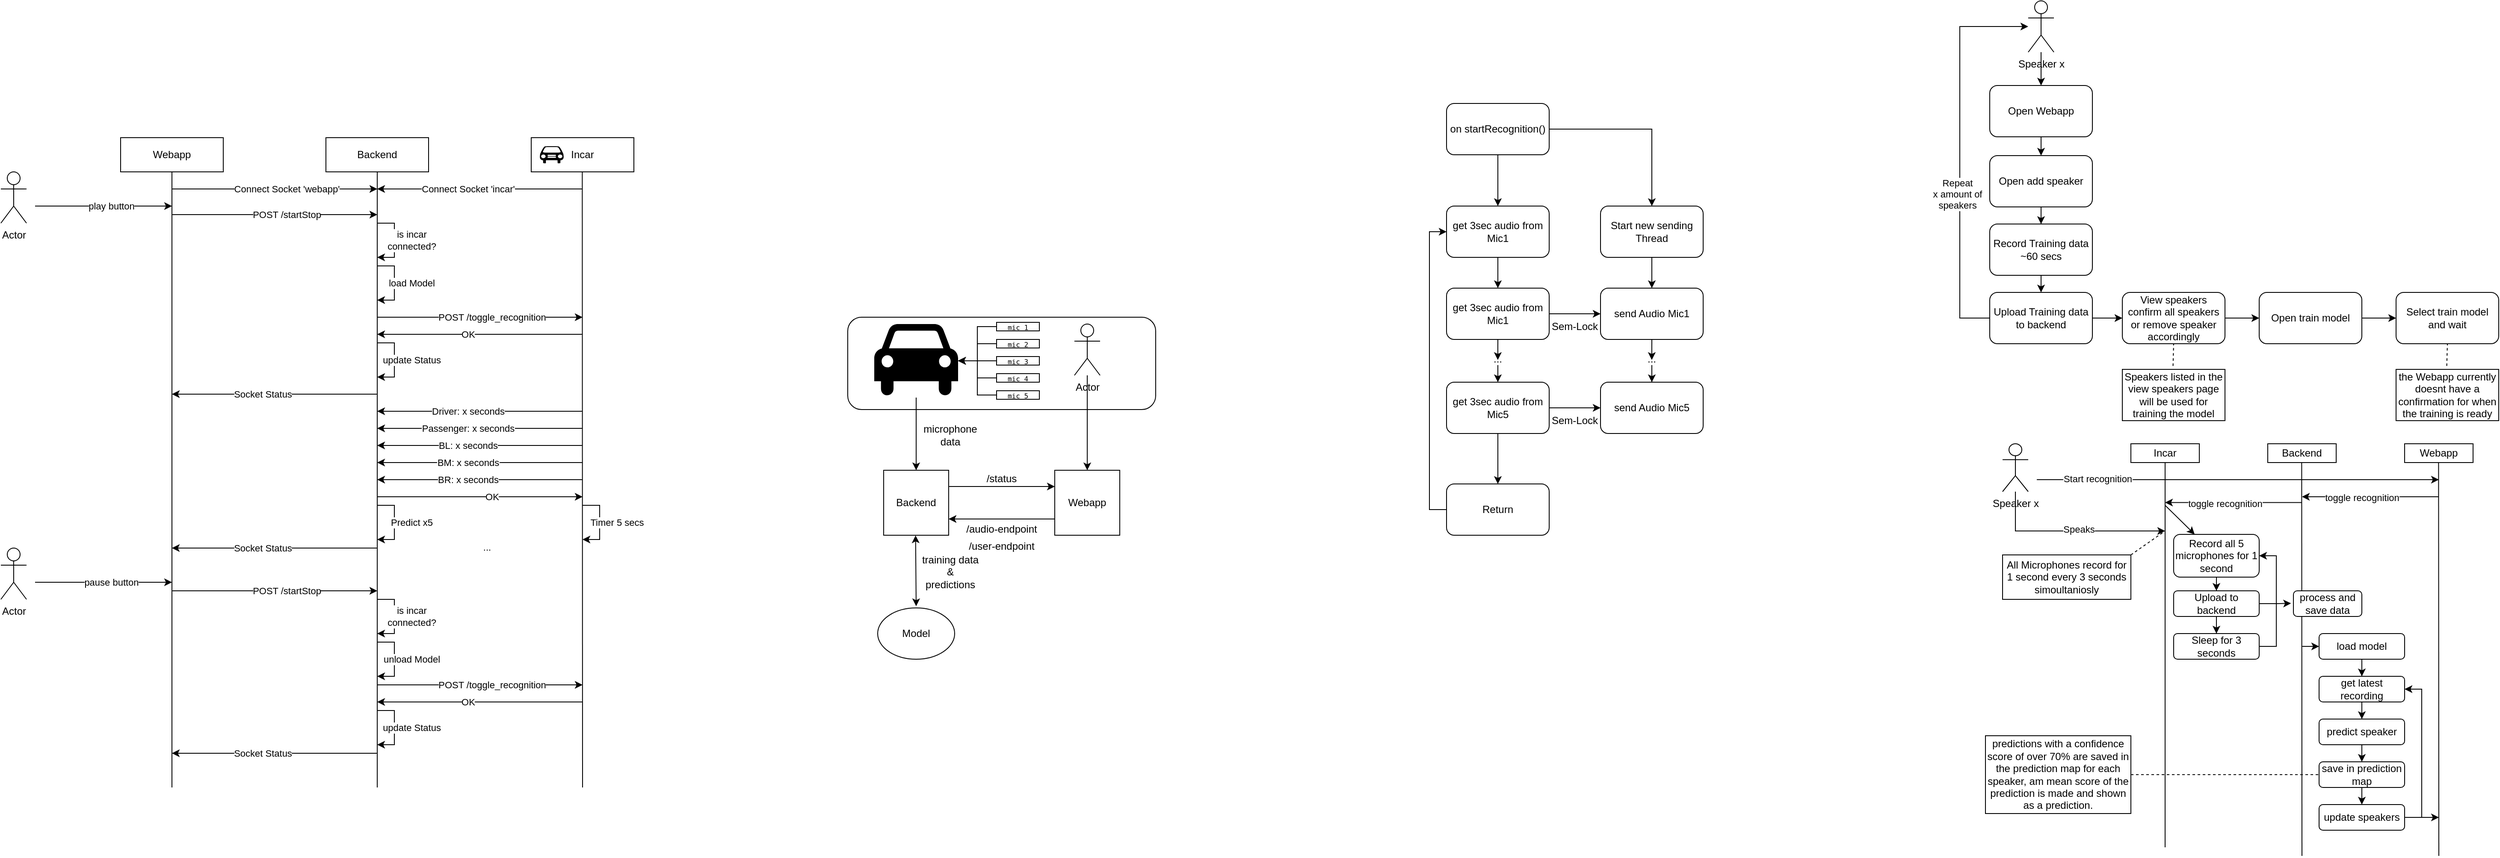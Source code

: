 <mxfile version="23.1.1" type="device">
  <diagram name="Page-1" id="4ehl3RwM-Cb_93ut5MVt">
    <mxGraphModel dx="1193" dy="694" grid="1" gridSize="10" guides="1" tooltips="1" connect="1" arrows="1" fold="1" page="1" pageScale="1" pageWidth="827" pageHeight="1169" math="0" shadow="0">
      <root>
        <mxCell id="0" />
        <mxCell id="1" parent="0" />
        <mxCell id="sPqve7oTPeTiFIVgTHSM-1" value="Webapp" style="rounded=0;whiteSpace=wrap;html=1;" parent="1" vertex="1">
          <mxGeometry x="370" y="200" width="120" height="40" as="geometry" />
        </mxCell>
        <mxCell id="sPqve7oTPeTiFIVgTHSM-2" value="Backend" style="rounded=0;whiteSpace=wrap;html=1;" parent="1" vertex="1">
          <mxGeometry x="610" y="200" width="120" height="40" as="geometry" />
        </mxCell>
        <mxCell id="sPqve7oTPeTiFIVgTHSM-3" value="Incar" style="rounded=0;whiteSpace=wrap;html=1;" parent="1" vertex="1">
          <mxGeometry x="850" y="200" width="120" height="40" as="geometry" />
        </mxCell>
        <mxCell id="sPqve7oTPeTiFIVgTHSM-4" value="" style="shape=mxgraph.signs.transportation.car_1;html=1;pointerEvents=1;fillColor=#000000;strokeColor=none;verticalLabelPosition=bottom;verticalAlign=top;align=center;" parent="1" vertex="1">
          <mxGeometry x="860" y="210" width="28" height="20" as="geometry" />
        </mxCell>
        <mxCell id="sPqve7oTPeTiFIVgTHSM-5" value="" style="endArrow=none;html=1;rounded=0;entryX=0.5;entryY=1;entryDx=0;entryDy=0;" parent="1" target="sPqve7oTPeTiFIVgTHSM-1" edge="1">
          <mxGeometry width="50" height="50" relative="1" as="geometry">
            <mxPoint x="430" y="960" as="sourcePoint" />
            <mxPoint x="430" y="390" as="targetPoint" />
          </mxGeometry>
        </mxCell>
        <mxCell id="sPqve7oTPeTiFIVgTHSM-6" value="" style="endArrow=none;html=1;rounded=0;entryX=0.5;entryY=1;entryDx=0;entryDy=0;" parent="1" target="sPqve7oTPeTiFIVgTHSM-2" edge="1">
          <mxGeometry width="50" height="50" relative="1" as="geometry">
            <mxPoint x="670" y="960" as="sourcePoint" />
            <mxPoint x="669.68" y="250" as="targetPoint" />
          </mxGeometry>
        </mxCell>
        <mxCell id="sPqve7oTPeTiFIVgTHSM-7" value="" style="endArrow=none;html=1;rounded=0;entryX=0.5;entryY=1;entryDx=0;entryDy=0;" parent="1" edge="1">
          <mxGeometry width="50" height="50" relative="1" as="geometry">
            <mxPoint x="910" y="960" as="sourcePoint" />
            <mxPoint x="909.68" y="240" as="targetPoint" />
          </mxGeometry>
        </mxCell>
        <mxCell id="sPqve7oTPeTiFIVgTHSM-8" value="Actor" style="shape=umlActor;verticalLabelPosition=bottom;verticalAlign=top;html=1;outlineConnect=0;" parent="1" vertex="1">
          <mxGeometry x="230" y="240" width="30" height="60" as="geometry" />
        </mxCell>
        <mxCell id="sPqve7oTPeTiFIVgTHSM-9" value="" style="endArrow=classic;html=1;rounded=0;" parent="1" edge="1">
          <mxGeometry width="50" height="50" relative="1" as="geometry">
            <mxPoint x="270" y="280" as="sourcePoint" />
            <mxPoint x="430" y="280" as="targetPoint" />
          </mxGeometry>
        </mxCell>
        <mxCell id="sPqve7oTPeTiFIVgTHSM-10" value="play button" style="edgeLabel;html=1;align=center;verticalAlign=middle;resizable=0;points=[];" parent="sPqve7oTPeTiFIVgTHSM-9" vertex="1" connectable="0">
          <mxGeometry x="0.115" relative="1" as="geometry">
            <mxPoint as="offset" />
          </mxGeometry>
        </mxCell>
        <mxCell id="sPqve7oTPeTiFIVgTHSM-11" value="" style="endArrow=classic;html=1;rounded=0;" parent="1" edge="1">
          <mxGeometry width="50" height="50" relative="1" as="geometry">
            <mxPoint x="430" y="290" as="sourcePoint" />
            <mxPoint x="670" y="290" as="targetPoint" />
          </mxGeometry>
        </mxCell>
        <mxCell id="sPqve7oTPeTiFIVgTHSM-12" value="POST /startStop" style="edgeLabel;html=1;align=center;verticalAlign=middle;resizable=0;points=[];" parent="sPqve7oTPeTiFIVgTHSM-11" vertex="1" connectable="0">
          <mxGeometry x="0.115" relative="1" as="geometry">
            <mxPoint as="offset" />
          </mxGeometry>
        </mxCell>
        <mxCell id="sPqve7oTPeTiFIVgTHSM-13" value="" style="endArrow=classic;html=1;rounded=0;" parent="1" edge="1">
          <mxGeometry width="50" height="50" relative="1" as="geometry">
            <mxPoint x="670" y="410" as="sourcePoint" />
            <mxPoint x="910" y="410" as="targetPoint" />
          </mxGeometry>
        </mxCell>
        <mxCell id="sPqve7oTPeTiFIVgTHSM-14" value="POST /toggle_recognition" style="edgeLabel;html=1;align=center;verticalAlign=middle;resizable=0;points=[];" parent="sPqve7oTPeTiFIVgTHSM-13" vertex="1" connectable="0">
          <mxGeometry x="0.115" relative="1" as="geometry">
            <mxPoint as="offset" />
          </mxGeometry>
        </mxCell>
        <mxCell id="sPqve7oTPeTiFIVgTHSM-15" value="" style="endArrow=classic;html=1;rounded=0;" parent="1" edge="1">
          <mxGeometry width="50" height="50" relative="1" as="geometry">
            <mxPoint x="910" y="260" as="sourcePoint" />
            <mxPoint x="670" y="260" as="targetPoint" />
          </mxGeometry>
        </mxCell>
        <mxCell id="sPqve7oTPeTiFIVgTHSM-16" value="Connect Socket &#39;incar&#39;" style="edgeLabel;html=1;align=center;verticalAlign=middle;resizable=0;points=[];" parent="sPqve7oTPeTiFIVgTHSM-15" vertex="1" connectable="0">
          <mxGeometry x="0.115" relative="1" as="geometry">
            <mxPoint as="offset" />
          </mxGeometry>
        </mxCell>
        <mxCell id="sPqve7oTPeTiFIVgTHSM-17" value="" style="endArrow=classic;html=1;rounded=0;" parent="1" edge="1">
          <mxGeometry width="50" height="50" relative="1" as="geometry">
            <mxPoint x="670" y="300" as="sourcePoint" />
            <mxPoint x="670" y="340" as="targetPoint" />
            <Array as="points">
              <mxPoint x="690" y="300" />
              <mxPoint x="690" y="340" />
            </Array>
          </mxGeometry>
        </mxCell>
        <mxCell id="sPqve7oTPeTiFIVgTHSM-18" value="is incar &lt;br&gt;connected?" style="edgeLabel;html=1;align=center;verticalAlign=middle;resizable=0;points=[];" parent="sPqve7oTPeTiFIVgTHSM-17" vertex="1" connectable="0">
          <mxGeometry x="0.0" y="-1" relative="1" as="geometry">
            <mxPoint x="21" as="offset" />
          </mxGeometry>
        </mxCell>
        <mxCell id="sPqve7oTPeTiFIVgTHSM-19" value="" style="endArrow=classic;html=1;rounded=0;" parent="1" edge="1">
          <mxGeometry width="50" height="50" relative="1" as="geometry">
            <mxPoint x="670" y="350" as="sourcePoint" />
            <mxPoint x="670" y="390" as="targetPoint" />
            <Array as="points">
              <mxPoint x="690" y="350" />
              <mxPoint x="690" y="390" />
            </Array>
          </mxGeometry>
        </mxCell>
        <mxCell id="sPqve7oTPeTiFIVgTHSM-20" value="load Model" style="edgeLabel;html=1;align=center;verticalAlign=middle;resizable=0;points=[];" parent="sPqve7oTPeTiFIVgTHSM-19" vertex="1" connectable="0">
          <mxGeometry x="0.0" y="-1" relative="1" as="geometry">
            <mxPoint x="21" as="offset" />
          </mxGeometry>
        </mxCell>
        <mxCell id="sPqve7oTPeTiFIVgTHSM-21" value="" style="endArrow=classic;html=1;rounded=0;" parent="1" edge="1">
          <mxGeometry width="50" height="50" relative="1" as="geometry">
            <mxPoint x="910" y="430" as="sourcePoint" />
            <mxPoint x="670" y="430" as="targetPoint" />
          </mxGeometry>
        </mxCell>
        <mxCell id="sPqve7oTPeTiFIVgTHSM-22" value="OK" style="edgeLabel;html=1;align=center;verticalAlign=middle;resizable=0;points=[];" parent="sPqve7oTPeTiFIVgTHSM-21" vertex="1" connectable="0">
          <mxGeometry x="0.115" relative="1" as="geometry">
            <mxPoint as="offset" />
          </mxGeometry>
        </mxCell>
        <mxCell id="sPqve7oTPeTiFIVgTHSM-23" value="" style="endArrow=classic;html=1;rounded=0;" parent="1" edge="1">
          <mxGeometry width="50" height="50" relative="1" as="geometry">
            <mxPoint x="670" y="440" as="sourcePoint" />
            <mxPoint x="670" y="480" as="targetPoint" />
            <Array as="points">
              <mxPoint x="690" y="440" />
              <mxPoint x="690" y="480" />
            </Array>
          </mxGeometry>
        </mxCell>
        <mxCell id="sPqve7oTPeTiFIVgTHSM-24" value="update Status" style="edgeLabel;html=1;align=center;verticalAlign=middle;resizable=0;points=[];" parent="sPqve7oTPeTiFIVgTHSM-23" vertex="1" connectable="0">
          <mxGeometry x="0.0" y="-1" relative="1" as="geometry">
            <mxPoint x="21" as="offset" />
          </mxGeometry>
        </mxCell>
        <mxCell id="sPqve7oTPeTiFIVgTHSM-25" value="" style="endArrow=classic;html=1;rounded=0;" parent="1" edge="1">
          <mxGeometry width="50" height="50" relative="1" as="geometry">
            <mxPoint x="670" y="500" as="sourcePoint" />
            <mxPoint x="430" y="500" as="targetPoint" />
          </mxGeometry>
        </mxCell>
        <mxCell id="sPqve7oTPeTiFIVgTHSM-26" value="Socket Status" style="edgeLabel;html=1;align=center;verticalAlign=middle;resizable=0;points=[];" parent="sPqve7oTPeTiFIVgTHSM-25" vertex="1" connectable="0">
          <mxGeometry x="0.115" relative="1" as="geometry">
            <mxPoint as="offset" />
          </mxGeometry>
        </mxCell>
        <mxCell id="sPqve7oTPeTiFIVgTHSM-27" value="" style="endArrow=classic;html=1;rounded=0;" parent="1" edge="1">
          <mxGeometry width="50" height="50" relative="1" as="geometry">
            <mxPoint x="910" y="520" as="sourcePoint" />
            <mxPoint x="670" y="520" as="targetPoint" />
          </mxGeometry>
        </mxCell>
        <mxCell id="sPqve7oTPeTiFIVgTHSM-28" value="Driver: x seconds" style="edgeLabel;html=1;align=center;verticalAlign=middle;resizable=0;points=[];" parent="sPqve7oTPeTiFIVgTHSM-27" vertex="1" connectable="0">
          <mxGeometry x="0.115" relative="1" as="geometry">
            <mxPoint as="offset" />
          </mxGeometry>
        </mxCell>
        <mxCell id="sPqve7oTPeTiFIVgTHSM-30" value="" style="endArrow=classic;html=1;rounded=0;" parent="1" edge="1">
          <mxGeometry width="50" height="50" relative="1" as="geometry">
            <mxPoint x="910" y="540" as="sourcePoint" />
            <mxPoint x="670" y="540" as="targetPoint" />
          </mxGeometry>
        </mxCell>
        <mxCell id="sPqve7oTPeTiFIVgTHSM-31" value="Passenger: x seconds" style="edgeLabel;html=1;align=center;verticalAlign=middle;resizable=0;points=[];" parent="sPqve7oTPeTiFIVgTHSM-30" vertex="1" connectable="0">
          <mxGeometry x="0.115" relative="1" as="geometry">
            <mxPoint as="offset" />
          </mxGeometry>
        </mxCell>
        <mxCell id="sPqve7oTPeTiFIVgTHSM-32" value="" style="endArrow=classic;html=1;rounded=0;" parent="1" edge="1">
          <mxGeometry width="50" height="50" relative="1" as="geometry">
            <mxPoint x="910" y="560" as="sourcePoint" />
            <mxPoint x="670" y="560" as="targetPoint" />
          </mxGeometry>
        </mxCell>
        <mxCell id="sPqve7oTPeTiFIVgTHSM-33" value="BL: x seconds" style="edgeLabel;html=1;align=center;verticalAlign=middle;resizable=0;points=[];" parent="sPqve7oTPeTiFIVgTHSM-32" vertex="1" connectable="0">
          <mxGeometry x="0.115" relative="1" as="geometry">
            <mxPoint as="offset" />
          </mxGeometry>
        </mxCell>
        <mxCell id="sPqve7oTPeTiFIVgTHSM-34" value="" style="endArrow=classic;html=1;rounded=0;" parent="1" edge="1">
          <mxGeometry width="50" height="50" relative="1" as="geometry">
            <mxPoint x="910" y="580" as="sourcePoint" />
            <mxPoint x="670" y="580" as="targetPoint" />
          </mxGeometry>
        </mxCell>
        <mxCell id="sPqve7oTPeTiFIVgTHSM-35" value="BM: x seconds" style="edgeLabel;html=1;align=center;verticalAlign=middle;resizable=0;points=[];" parent="sPqve7oTPeTiFIVgTHSM-34" vertex="1" connectable="0">
          <mxGeometry x="0.115" relative="1" as="geometry">
            <mxPoint as="offset" />
          </mxGeometry>
        </mxCell>
        <mxCell id="sPqve7oTPeTiFIVgTHSM-36" value="" style="endArrow=classic;html=1;rounded=0;" parent="1" edge="1">
          <mxGeometry width="50" height="50" relative="1" as="geometry">
            <mxPoint x="910" y="600" as="sourcePoint" />
            <mxPoint x="670" y="600" as="targetPoint" />
          </mxGeometry>
        </mxCell>
        <mxCell id="sPqve7oTPeTiFIVgTHSM-37" value="BR: x seconds" style="edgeLabel;html=1;align=center;verticalAlign=middle;resizable=0;points=[];" parent="sPqve7oTPeTiFIVgTHSM-36" vertex="1" connectable="0">
          <mxGeometry x="0.115" relative="1" as="geometry">
            <mxPoint as="offset" />
          </mxGeometry>
        </mxCell>
        <mxCell id="sPqve7oTPeTiFIVgTHSM-38" value="" style="endArrow=classic;html=1;rounded=0;" parent="1" edge="1">
          <mxGeometry width="50" height="50" relative="1" as="geometry">
            <mxPoint x="670" y="620" as="sourcePoint" />
            <mxPoint x="910" y="620" as="targetPoint" />
          </mxGeometry>
        </mxCell>
        <mxCell id="sPqve7oTPeTiFIVgTHSM-39" value="OK" style="edgeLabel;html=1;align=center;verticalAlign=middle;resizable=0;points=[];" parent="sPqve7oTPeTiFIVgTHSM-38" vertex="1" connectable="0">
          <mxGeometry x="0.115" relative="1" as="geometry">
            <mxPoint as="offset" />
          </mxGeometry>
        </mxCell>
        <mxCell id="sPqve7oTPeTiFIVgTHSM-40" value="" style="endArrow=classic;html=1;rounded=0;" parent="1" edge="1">
          <mxGeometry width="50" height="50" relative="1" as="geometry">
            <mxPoint x="670" y="630" as="sourcePoint" />
            <mxPoint x="670" y="670" as="targetPoint" />
            <Array as="points">
              <mxPoint x="690" y="630" />
              <mxPoint x="690" y="670" />
            </Array>
          </mxGeometry>
        </mxCell>
        <mxCell id="sPqve7oTPeTiFIVgTHSM-41" value="Predict x5" style="edgeLabel;html=1;align=center;verticalAlign=middle;resizable=0;points=[];" parent="sPqve7oTPeTiFIVgTHSM-40" vertex="1" connectable="0">
          <mxGeometry x="0.0" y="-1" relative="1" as="geometry">
            <mxPoint x="21" as="offset" />
          </mxGeometry>
        </mxCell>
        <mxCell id="sPqve7oTPeTiFIVgTHSM-42" value="" style="endArrow=classic;html=1;rounded=0;" parent="1" edge="1">
          <mxGeometry width="50" height="50" relative="1" as="geometry">
            <mxPoint x="670" y="680" as="sourcePoint" />
            <mxPoint x="430" y="680" as="targetPoint" />
          </mxGeometry>
        </mxCell>
        <mxCell id="sPqve7oTPeTiFIVgTHSM-43" value="Socket Status" style="edgeLabel;html=1;align=center;verticalAlign=middle;resizable=0;points=[];" parent="sPqve7oTPeTiFIVgTHSM-42" vertex="1" connectable="0">
          <mxGeometry x="0.115" relative="1" as="geometry">
            <mxPoint as="offset" />
          </mxGeometry>
        </mxCell>
        <mxCell id="sPqve7oTPeTiFIVgTHSM-44" value="" style="endArrow=classic;html=1;rounded=0;" parent="1" edge="1">
          <mxGeometry width="50" height="50" relative="1" as="geometry">
            <mxPoint x="910" y="630" as="sourcePoint" />
            <mxPoint x="910" y="670" as="targetPoint" />
            <Array as="points">
              <mxPoint x="930" y="630" />
              <mxPoint x="930" y="670" />
            </Array>
          </mxGeometry>
        </mxCell>
        <mxCell id="sPqve7oTPeTiFIVgTHSM-45" value="Timer 5 secs" style="edgeLabel;html=1;align=center;verticalAlign=middle;resizable=0;points=[];" parent="sPqve7oTPeTiFIVgTHSM-44" vertex="1" connectable="0">
          <mxGeometry x="0.0" y="-1" relative="1" as="geometry">
            <mxPoint x="21" as="offset" />
          </mxGeometry>
        </mxCell>
        <mxCell id="sPqve7oTPeTiFIVgTHSM-46" value="Actor" style="shape=umlActor;verticalLabelPosition=bottom;verticalAlign=top;html=1;outlineConnect=0;" parent="1" vertex="1">
          <mxGeometry x="230" y="680" width="30" height="60" as="geometry" />
        </mxCell>
        <mxCell id="sPqve7oTPeTiFIVgTHSM-47" value="" style="endArrow=classic;html=1;rounded=0;" parent="1" edge="1">
          <mxGeometry width="50" height="50" relative="1" as="geometry">
            <mxPoint x="270" y="720" as="sourcePoint" />
            <mxPoint x="430" y="720" as="targetPoint" />
          </mxGeometry>
        </mxCell>
        <mxCell id="sPqve7oTPeTiFIVgTHSM-48" value="pause button" style="edgeLabel;html=1;align=center;verticalAlign=middle;resizable=0;points=[];" parent="sPqve7oTPeTiFIVgTHSM-47" vertex="1" connectable="0">
          <mxGeometry x="0.115" relative="1" as="geometry">
            <mxPoint as="offset" />
          </mxGeometry>
        </mxCell>
        <mxCell id="sPqve7oTPeTiFIVgTHSM-49" value="..." style="edgeLabel;html=1;align=center;verticalAlign=middle;resizable=0;points=[];" parent="1" vertex="1" connectable="0">
          <mxGeometry x="799.997" y="680" as="geometry">
            <mxPoint x="-2" y="-1" as="offset" />
          </mxGeometry>
        </mxCell>
        <mxCell id="sPqve7oTPeTiFIVgTHSM-50" value="" style="endArrow=classic;html=1;rounded=0;" parent="1" edge="1">
          <mxGeometry width="50" height="50" relative="1" as="geometry">
            <mxPoint x="430" y="730" as="sourcePoint" />
            <mxPoint x="670" y="730" as="targetPoint" />
          </mxGeometry>
        </mxCell>
        <mxCell id="sPqve7oTPeTiFIVgTHSM-51" value="POST /startStop" style="edgeLabel;html=1;align=center;verticalAlign=middle;resizable=0;points=[];" parent="sPqve7oTPeTiFIVgTHSM-50" vertex="1" connectable="0">
          <mxGeometry x="0.115" relative="1" as="geometry">
            <mxPoint as="offset" />
          </mxGeometry>
        </mxCell>
        <mxCell id="sPqve7oTPeTiFIVgTHSM-52" value="" style="endArrow=classic;html=1;rounded=0;" parent="1" edge="1">
          <mxGeometry width="50" height="50" relative="1" as="geometry">
            <mxPoint x="670" y="740" as="sourcePoint" />
            <mxPoint x="670" y="780" as="targetPoint" />
            <Array as="points">
              <mxPoint x="690" y="740" />
              <mxPoint x="690" y="780" />
            </Array>
          </mxGeometry>
        </mxCell>
        <mxCell id="sPqve7oTPeTiFIVgTHSM-53" value="is incar &lt;br&gt;connected?" style="edgeLabel;html=1;align=center;verticalAlign=middle;resizable=0;points=[];" parent="sPqve7oTPeTiFIVgTHSM-52" vertex="1" connectable="0">
          <mxGeometry x="0.0" y="-1" relative="1" as="geometry">
            <mxPoint x="21" as="offset" />
          </mxGeometry>
        </mxCell>
        <mxCell id="sPqve7oTPeTiFIVgTHSM-54" value="" style="endArrow=classic;html=1;rounded=0;" parent="1" edge="1">
          <mxGeometry width="50" height="50" relative="1" as="geometry">
            <mxPoint x="670" y="790" as="sourcePoint" />
            <mxPoint x="670" y="830" as="targetPoint" />
            <Array as="points">
              <mxPoint x="690" y="790" />
              <mxPoint x="690" y="830" />
            </Array>
          </mxGeometry>
        </mxCell>
        <mxCell id="sPqve7oTPeTiFIVgTHSM-55" value="unload Model" style="edgeLabel;html=1;align=center;verticalAlign=middle;resizable=0;points=[];" parent="sPqve7oTPeTiFIVgTHSM-54" vertex="1" connectable="0">
          <mxGeometry x="0.0" y="-1" relative="1" as="geometry">
            <mxPoint x="21" as="offset" />
          </mxGeometry>
        </mxCell>
        <mxCell id="sPqve7oTPeTiFIVgTHSM-56" value="" style="endArrow=classic;html=1;rounded=0;" parent="1" edge="1">
          <mxGeometry width="50" height="50" relative="1" as="geometry">
            <mxPoint x="670" y="840" as="sourcePoint" />
            <mxPoint x="910" y="840" as="targetPoint" />
          </mxGeometry>
        </mxCell>
        <mxCell id="sPqve7oTPeTiFIVgTHSM-57" value="POST /toggle_recognition" style="edgeLabel;html=1;align=center;verticalAlign=middle;resizable=0;points=[];" parent="sPqve7oTPeTiFIVgTHSM-56" vertex="1" connectable="0">
          <mxGeometry x="0.115" relative="1" as="geometry">
            <mxPoint as="offset" />
          </mxGeometry>
        </mxCell>
        <mxCell id="sPqve7oTPeTiFIVgTHSM-58" value="" style="endArrow=classic;html=1;rounded=0;" parent="1" edge="1">
          <mxGeometry width="50" height="50" relative="1" as="geometry">
            <mxPoint x="910" y="860" as="sourcePoint" />
            <mxPoint x="670" y="860" as="targetPoint" />
          </mxGeometry>
        </mxCell>
        <mxCell id="sPqve7oTPeTiFIVgTHSM-59" value="OK" style="edgeLabel;html=1;align=center;verticalAlign=middle;resizable=0;points=[];" parent="sPqve7oTPeTiFIVgTHSM-58" vertex="1" connectable="0">
          <mxGeometry x="0.115" relative="1" as="geometry">
            <mxPoint as="offset" />
          </mxGeometry>
        </mxCell>
        <mxCell id="sPqve7oTPeTiFIVgTHSM-60" value="" style="endArrow=classic;html=1;rounded=0;" parent="1" edge="1">
          <mxGeometry width="50" height="50" relative="1" as="geometry">
            <mxPoint x="670" y="870" as="sourcePoint" />
            <mxPoint x="670" y="910" as="targetPoint" />
            <Array as="points">
              <mxPoint x="690" y="870" />
              <mxPoint x="690" y="910" />
            </Array>
          </mxGeometry>
        </mxCell>
        <mxCell id="sPqve7oTPeTiFIVgTHSM-61" value="update Status" style="edgeLabel;html=1;align=center;verticalAlign=middle;resizable=0;points=[];" parent="sPqve7oTPeTiFIVgTHSM-60" vertex="1" connectable="0">
          <mxGeometry x="0.0" y="-1" relative="1" as="geometry">
            <mxPoint x="21" as="offset" />
          </mxGeometry>
        </mxCell>
        <mxCell id="sPqve7oTPeTiFIVgTHSM-62" value="" style="endArrow=classic;html=1;rounded=0;" parent="1" edge="1">
          <mxGeometry width="50" height="50" relative="1" as="geometry">
            <mxPoint x="670" y="920" as="sourcePoint" />
            <mxPoint x="430" y="920" as="targetPoint" />
          </mxGeometry>
        </mxCell>
        <mxCell id="sPqve7oTPeTiFIVgTHSM-63" value="Socket Status" style="edgeLabel;html=1;align=center;verticalAlign=middle;resizable=0;points=[];" parent="sPqve7oTPeTiFIVgTHSM-62" vertex="1" connectable="0">
          <mxGeometry x="0.115" relative="1" as="geometry">
            <mxPoint as="offset" />
          </mxGeometry>
        </mxCell>
        <mxCell id="sPqve7oTPeTiFIVgTHSM-64" value="" style="rounded=1;whiteSpace=wrap;html=1;" parent="1" vertex="1">
          <mxGeometry x="1220" y="410" width="360" height="108" as="geometry" />
        </mxCell>
        <mxCell id="sPqve7oTPeTiFIVgTHSM-65" style="edgeStyle=orthogonalEdgeStyle;rounded=0;orthogonalLoop=1;jettySize=auto;html=1;entryX=0.5;entryY=0;entryDx=0;entryDy=0;" parent="1" source="sPqve7oTPeTiFIVgTHSM-66" target="sPqve7oTPeTiFIVgTHSM-70" edge="1">
          <mxGeometry relative="1" as="geometry" />
        </mxCell>
        <mxCell id="sPqve7oTPeTiFIVgTHSM-66" value="" style="shape=mxgraph.signs.transportation.car_4;html=1;pointerEvents=1;fillColor=#000000;strokeColor=none;verticalLabelPosition=bottom;verticalAlign=top;align=center;" parent="1" vertex="1">
          <mxGeometry x="1251" y="418" width="98" height="86" as="geometry" />
        </mxCell>
        <mxCell id="sPqve7oTPeTiFIVgTHSM-67" value="Webapp" style="whiteSpace=wrap;html=1;aspect=fixed;" parent="1" vertex="1">
          <mxGeometry x="1462" y="589" width="76" height="76" as="geometry" />
        </mxCell>
        <mxCell id="sPqve7oTPeTiFIVgTHSM-68" style="edgeStyle=orthogonalEdgeStyle;rounded=0;orthogonalLoop=1;jettySize=auto;html=1;" parent="1" source="sPqve7oTPeTiFIVgTHSM-69" target="sPqve7oTPeTiFIVgTHSM-67" edge="1">
          <mxGeometry relative="1" as="geometry" />
        </mxCell>
        <mxCell id="sPqve7oTPeTiFIVgTHSM-69" value="Actor" style="shape=umlActor;verticalLabelPosition=bottom;verticalAlign=top;html=1;outlineConnect=0;" parent="1" vertex="1">
          <mxGeometry x="1485" y="418" width="30" height="60" as="geometry" />
        </mxCell>
        <mxCell id="sPqve7oTPeTiFIVgTHSM-70" value="Backend" style="whiteSpace=wrap;html=1;aspect=fixed;" parent="1" vertex="1">
          <mxGeometry x="1262" y="589" width="76" height="76" as="geometry" />
        </mxCell>
        <mxCell id="sPqve7oTPeTiFIVgTHSM-71" value="" style="endArrow=classic;html=1;rounded=0;entryX=0;entryY=0.25;entryDx=0;entryDy=0;exitX=1;exitY=0.25;exitDx=0;exitDy=0;" parent="1" source="sPqve7oTPeTiFIVgTHSM-70" target="sPqve7oTPeTiFIVgTHSM-67" edge="1">
          <mxGeometry width="50" height="50" relative="1" as="geometry">
            <mxPoint x="1340" y="598" as="sourcePoint" />
            <mxPoint x="1470" y="578" as="targetPoint" />
          </mxGeometry>
        </mxCell>
        <mxCell id="sPqve7oTPeTiFIVgTHSM-72" value="" style="endArrow=classic;html=1;rounded=0;entryX=1;entryY=0.75;entryDx=0;entryDy=0;exitX=0;exitY=0.75;exitDx=0;exitDy=0;" parent="1" source="sPqve7oTPeTiFIVgTHSM-67" target="sPqve7oTPeTiFIVgTHSM-70" edge="1">
          <mxGeometry width="50" height="50" relative="1" as="geometry">
            <mxPoint x="1348" y="618" as="sourcePoint" />
            <mxPoint x="1472" y="618" as="targetPoint" />
          </mxGeometry>
        </mxCell>
        <mxCell id="sPqve7oTPeTiFIVgTHSM-73" value="" style="endArrow=classic;startArrow=classic;html=1;rounded=0;exitX=0.5;exitY=0;exitDx=0;exitDy=0;entryX=0.491;entryY=1.003;entryDx=0;entryDy=0;entryPerimeter=0;" parent="1" target="sPqve7oTPeTiFIVgTHSM-70" edge="1">
          <mxGeometry width="50" height="50" relative="1" as="geometry">
            <mxPoint x="1300" y="748" as="sourcePoint" />
            <mxPoint x="1300" y="688" as="targetPoint" />
          </mxGeometry>
        </mxCell>
        <mxCell id="sPqve7oTPeTiFIVgTHSM-74" value="/audio-endpoint" style="text;html=1;strokeColor=none;fillColor=none;align=center;verticalAlign=middle;whiteSpace=wrap;rounded=0;" parent="1" vertex="1">
          <mxGeometry x="1349" y="648" width="102" height="20" as="geometry" />
        </mxCell>
        <mxCell id="sPqve7oTPeTiFIVgTHSM-75" value="/user-endpoint" style="text;html=1;strokeColor=none;fillColor=none;align=center;verticalAlign=middle;whiteSpace=wrap;rounded=0;" parent="1" vertex="1">
          <mxGeometry x="1349" y="668" width="102" height="20" as="geometry" />
        </mxCell>
        <mxCell id="sPqve7oTPeTiFIVgTHSM-76" value="/status" style="text;html=1;strokeColor=none;fillColor=none;align=center;verticalAlign=middle;whiteSpace=wrap;rounded=0;" parent="1" vertex="1">
          <mxGeometry x="1349" y="589" width="102" height="20" as="geometry" />
        </mxCell>
        <mxCell id="sPqve7oTPeTiFIVgTHSM-77" value="microphone data" style="text;html=1;strokeColor=none;fillColor=none;align=center;verticalAlign=middle;whiteSpace=wrap;rounded=0;" parent="1" vertex="1">
          <mxGeometry x="1320" y="538" width="40" height="20" as="geometry" />
        </mxCell>
        <mxCell id="sPqve7oTPeTiFIVgTHSM-78" value="training data &lt;br&gt;&amp;amp; &lt;br&gt;predictions" style="text;html=1;strokeColor=none;fillColor=none;align=center;verticalAlign=middle;whiteSpace=wrap;rounded=0;" parent="1" vertex="1">
          <mxGeometry x="1295" y="698" width="90" height="20" as="geometry" />
        </mxCell>
        <mxCell id="sPqve7oTPeTiFIVgTHSM-79" style="edgeStyle=orthogonalEdgeStyle;rounded=0;orthogonalLoop=1;jettySize=auto;html=1;" parent="1" source="sPqve7oTPeTiFIVgTHSM-80" target="sPqve7oTPeTiFIVgTHSM-66" edge="1">
          <mxGeometry relative="1" as="geometry" />
        </mxCell>
        <mxCell id="sPqve7oTPeTiFIVgTHSM-80" value="&lt;pre&gt;&lt;font style=&quot;font-size: 8px;&quot;&gt;mic 1&lt;/font&gt;&lt;/pre&gt;" style="rounded=0;whiteSpace=wrap;html=1;" parent="1" vertex="1">
          <mxGeometry x="1394" y="416" width="50" height="10" as="geometry" />
        </mxCell>
        <mxCell id="sPqve7oTPeTiFIVgTHSM-81" value="&lt;pre&gt;&lt;font style=&quot;font-size: 8px;&quot;&gt;mic 2&lt;/font&gt;&lt;/pre&gt;" style="rounded=0;whiteSpace=wrap;html=1;" parent="1" vertex="1">
          <mxGeometry x="1394" y="436" width="50" height="10" as="geometry" />
        </mxCell>
        <mxCell id="sPqve7oTPeTiFIVgTHSM-82" value="&lt;pre&gt;&lt;font style=&quot;font-size: 8px;&quot;&gt;mic 3&lt;/font&gt;&lt;/pre&gt;" style="rounded=0;whiteSpace=wrap;html=1;" parent="1" vertex="1">
          <mxGeometry x="1394" y="456" width="50" height="10" as="geometry" />
        </mxCell>
        <mxCell id="sPqve7oTPeTiFIVgTHSM-83" value="&lt;pre&gt;&lt;font style=&quot;font-size: 8px;&quot;&gt;mic 4&lt;/font&gt;&lt;/pre&gt;" style="rounded=0;whiteSpace=wrap;html=1;" parent="1" vertex="1">
          <mxGeometry x="1394" y="476" width="50" height="10" as="geometry" />
        </mxCell>
        <mxCell id="sPqve7oTPeTiFIVgTHSM-84" value="&lt;pre&gt;&lt;font style=&quot;font-size: 8px;&quot;&gt;mic 5&lt;/font&gt;&lt;/pre&gt;" style="rounded=0;whiteSpace=wrap;html=1;" parent="1" vertex="1">
          <mxGeometry x="1394" y="496" width="50" height="10" as="geometry" />
        </mxCell>
        <mxCell id="sPqve7oTPeTiFIVgTHSM-85" style="edgeStyle=orthogonalEdgeStyle;rounded=0;orthogonalLoop=1;jettySize=auto;html=1;entryX=1;entryY=0.5;entryDx=0;entryDy=0;entryPerimeter=0;" parent="1" source="sPqve7oTPeTiFIVgTHSM-81" target="sPqve7oTPeTiFIVgTHSM-66" edge="1">
          <mxGeometry relative="1" as="geometry" />
        </mxCell>
        <mxCell id="sPqve7oTPeTiFIVgTHSM-86" style="edgeStyle=orthogonalEdgeStyle;rounded=0;orthogonalLoop=1;jettySize=auto;html=1;entryX=1;entryY=0.5;entryDx=0;entryDy=0;entryPerimeter=0;" parent="1" source="sPqve7oTPeTiFIVgTHSM-82" target="sPqve7oTPeTiFIVgTHSM-66" edge="1">
          <mxGeometry relative="1" as="geometry" />
        </mxCell>
        <mxCell id="sPqve7oTPeTiFIVgTHSM-87" style="edgeStyle=orthogonalEdgeStyle;rounded=0;orthogonalLoop=1;jettySize=auto;html=1;entryX=1;entryY=0.5;entryDx=0;entryDy=0;entryPerimeter=0;" parent="1" source="sPqve7oTPeTiFIVgTHSM-83" target="sPqve7oTPeTiFIVgTHSM-66" edge="1">
          <mxGeometry relative="1" as="geometry">
            <mxPoint x="1350" y="461" as="targetPoint" />
          </mxGeometry>
        </mxCell>
        <mxCell id="sPqve7oTPeTiFIVgTHSM-88" style="edgeStyle=orthogonalEdgeStyle;rounded=0;orthogonalLoop=1;jettySize=auto;html=1;entryX=1;entryY=0.5;entryDx=0;entryDy=0;entryPerimeter=0;" parent="1" source="sPqve7oTPeTiFIVgTHSM-84" target="sPqve7oTPeTiFIVgTHSM-66" edge="1">
          <mxGeometry relative="1" as="geometry" />
        </mxCell>
        <mxCell id="sPqve7oTPeTiFIVgTHSM-89" value="Model" style="ellipse;whiteSpace=wrap;html=1;" parent="1" vertex="1">
          <mxGeometry x="1255" y="750" width="90" height="60" as="geometry" />
        </mxCell>
        <mxCell id="oy8jrDD4R1pAiJEq7rQz-1" value="" style="endArrow=classic;html=1;rounded=0;" parent="1" edge="1">
          <mxGeometry width="50" height="50" relative="1" as="geometry">
            <mxPoint x="430" y="260" as="sourcePoint" />
            <mxPoint x="670" y="260" as="targetPoint" />
          </mxGeometry>
        </mxCell>
        <mxCell id="oy8jrDD4R1pAiJEq7rQz-2" value="Connect Socket &#39;webapp&#39;" style="edgeLabel;html=1;align=center;verticalAlign=middle;resizable=0;points=[];" parent="oy8jrDD4R1pAiJEq7rQz-1" vertex="1" connectable="0">
          <mxGeometry x="0.115" relative="1" as="geometry">
            <mxPoint as="offset" />
          </mxGeometry>
        </mxCell>
        <mxCell id="dB4AbQCfHR3N2Tcg1yty-10" style="edgeStyle=orthogonalEdgeStyle;rounded=0;orthogonalLoop=1;jettySize=auto;html=1;entryX=0.5;entryY=0;entryDx=0;entryDy=0;" parent="1" source="dB4AbQCfHR3N2Tcg1yty-1" target="dB4AbQCfHR3N2Tcg1yty-2" edge="1">
          <mxGeometry relative="1" as="geometry" />
        </mxCell>
        <mxCell id="dB4AbQCfHR3N2Tcg1yty-12" style="edgeStyle=orthogonalEdgeStyle;rounded=0;orthogonalLoop=1;jettySize=auto;html=1;" parent="1" source="dB4AbQCfHR3N2Tcg1yty-1" target="dB4AbQCfHR3N2Tcg1yty-5" edge="1">
          <mxGeometry relative="1" as="geometry" />
        </mxCell>
        <mxCell id="dB4AbQCfHR3N2Tcg1yty-1" value="on startRecognition()" style="rounded=1;whiteSpace=wrap;html=1;" parent="1" vertex="1">
          <mxGeometry x="1920" y="160" width="120" height="60" as="geometry" />
        </mxCell>
        <mxCell id="dB4AbQCfHR3N2Tcg1yty-11" style="edgeStyle=orthogonalEdgeStyle;rounded=0;orthogonalLoop=1;jettySize=auto;html=1;entryX=0.5;entryY=0;entryDx=0;entryDy=0;" parent="1" source="dB4AbQCfHR3N2Tcg1yty-2" target="dB4AbQCfHR3N2Tcg1yty-3" edge="1">
          <mxGeometry relative="1" as="geometry" />
        </mxCell>
        <mxCell id="dB4AbQCfHR3N2Tcg1yty-2" value="get 3sec audio from&lt;br&gt;Mic1" style="rounded=1;whiteSpace=wrap;html=1;" parent="1" vertex="1">
          <mxGeometry x="1920" y="280" width="120" height="60" as="geometry" />
        </mxCell>
        <mxCell id="dB4AbQCfHR3N2Tcg1yty-14" style="edgeStyle=orthogonalEdgeStyle;rounded=0;orthogonalLoop=1;jettySize=auto;html=1;entryX=0;entryY=0.5;entryDx=0;entryDy=0;" parent="1" source="dB4AbQCfHR3N2Tcg1yty-3" target="dB4AbQCfHR3N2Tcg1yty-4" edge="1">
          <mxGeometry relative="1" as="geometry" />
        </mxCell>
        <mxCell id="dB4AbQCfHR3N2Tcg1yty-3" value="get 3sec audio from&lt;br&gt;Mic1" style="rounded=1;whiteSpace=wrap;html=1;" parent="1" vertex="1">
          <mxGeometry x="1920" y="376" width="120" height="60" as="geometry" />
        </mxCell>
        <mxCell id="dB4AbQCfHR3N2Tcg1yty-4" value="send Audio Mic1" style="rounded=1;whiteSpace=wrap;html=1;" parent="1" vertex="1">
          <mxGeometry x="2100" y="376" width="120" height="60" as="geometry" />
        </mxCell>
        <mxCell id="dB4AbQCfHR3N2Tcg1yty-13" style="edgeStyle=orthogonalEdgeStyle;rounded=0;orthogonalLoop=1;jettySize=auto;html=1;entryX=0.5;entryY=0;entryDx=0;entryDy=0;" parent="1" source="dB4AbQCfHR3N2Tcg1yty-5" target="dB4AbQCfHR3N2Tcg1yty-4" edge="1">
          <mxGeometry relative="1" as="geometry" />
        </mxCell>
        <mxCell id="dB4AbQCfHR3N2Tcg1yty-5" value="Start new sending Thread" style="rounded=1;whiteSpace=wrap;html=1;" parent="1" vertex="1">
          <mxGeometry x="2100" y="280" width="120" height="60" as="geometry" />
        </mxCell>
        <mxCell id="dB4AbQCfHR3N2Tcg1yty-6" value="send Audio Mic5" style="rounded=1;whiteSpace=wrap;html=1;" parent="1" vertex="1">
          <mxGeometry x="2100" y="486" width="120" height="60" as="geometry" />
        </mxCell>
        <mxCell id="dB4AbQCfHR3N2Tcg1yty-16" style="edgeStyle=orthogonalEdgeStyle;rounded=0;orthogonalLoop=1;jettySize=auto;html=1;" parent="1" source="dB4AbQCfHR3N2Tcg1yty-7" target="dB4AbQCfHR3N2Tcg1yty-6" edge="1">
          <mxGeometry relative="1" as="geometry" />
        </mxCell>
        <mxCell id="dB4AbQCfHR3N2Tcg1yty-30" style="edgeStyle=orthogonalEdgeStyle;rounded=0;orthogonalLoop=1;jettySize=auto;html=1;" parent="1" source="dB4AbQCfHR3N2Tcg1yty-7" target="dB4AbQCfHR3N2Tcg1yty-8" edge="1">
          <mxGeometry relative="1" as="geometry" />
        </mxCell>
        <mxCell id="dB4AbQCfHR3N2Tcg1yty-7" value="get 3sec audio from&lt;br style=&quot;border-color: var(--border-color);&quot;&gt;Mic5" style="rounded=1;whiteSpace=wrap;html=1;" parent="1" vertex="1">
          <mxGeometry x="1920" y="486" width="120" height="60" as="geometry" />
        </mxCell>
        <mxCell id="dB4AbQCfHR3N2Tcg1yty-32" style="edgeStyle=orthogonalEdgeStyle;rounded=0;orthogonalLoop=1;jettySize=auto;html=1;entryX=0;entryY=0.5;entryDx=0;entryDy=0;" parent="1" source="dB4AbQCfHR3N2Tcg1yty-8" target="dB4AbQCfHR3N2Tcg1yty-2" edge="1">
          <mxGeometry relative="1" as="geometry">
            <Array as="points">
              <mxPoint x="1900" y="635" />
              <mxPoint x="1900" y="310" />
            </Array>
          </mxGeometry>
        </mxCell>
        <mxCell id="dB4AbQCfHR3N2Tcg1yty-8" value="Return" style="rounded=1;whiteSpace=wrap;html=1;" parent="1" vertex="1">
          <mxGeometry x="1920" y="605" width="120" height="60" as="geometry" />
        </mxCell>
        <mxCell id="dB4AbQCfHR3N2Tcg1yty-15" value="Sem-Lock" style="text;html=1;strokeColor=none;fillColor=none;align=center;verticalAlign=middle;whiteSpace=wrap;rounded=0;" parent="1" vertex="1">
          <mxGeometry x="2040" y="406" width="60" height="30" as="geometry" />
        </mxCell>
        <mxCell id="dB4AbQCfHR3N2Tcg1yty-22" style="edgeStyle=orthogonalEdgeStyle;rounded=0;orthogonalLoop=1;jettySize=auto;html=1;entryX=0.5;entryY=0;entryDx=0;entryDy=0;" parent="1" source="dB4AbQCfHR3N2Tcg1yty-17" target="dB4AbQCfHR3N2Tcg1yty-6" edge="1">
          <mxGeometry relative="1" as="geometry" />
        </mxCell>
        <mxCell id="dB4AbQCfHR3N2Tcg1yty-17" value="&lt;p&gt;...&lt;/p&gt;" style="text;html=1;strokeColor=none;fillColor=none;align=center;verticalAlign=middle;whiteSpace=wrap;rounded=0;" parent="1" vertex="1">
          <mxGeometry x="2145" y="452" width="30" height="14" as="geometry" />
        </mxCell>
        <mxCell id="dB4AbQCfHR3N2Tcg1yty-24" style="edgeStyle=orthogonalEdgeStyle;rounded=0;orthogonalLoop=1;jettySize=auto;html=1;entryX=0.5;entryY=0;entryDx=0;entryDy=0;exitX=0.5;exitY=1;exitDx=0;exitDy=0;" parent="1" source="dB4AbQCfHR3N2Tcg1yty-4" edge="1">
          <mxGeometry relative="1" as="geometry">
            <mxPoint x="2159.94" y="440" as="sourcePoint" />
            <mxPoint x="2159.94" y="460" as="targetPoint" />
          </mxGeometry>
        </mxCell>
        <mxCell id="dB4AbQCfHR3N2Tcg1yty-26" style="edgeStyle=orthogonalEdgeStyle;rounded=0;orthogonalLoop=1;jettySize=auto;html=1;entryX=0.5;entryY=0;entryDx=0;entryDy=0;" parent="1" source="dB4AbQCfHR3N2Tcg1yty-27" edge="1">
          <mxGeometry relative="1" as="geometry">
            <mxPoint x="1980" y="486" as="targetPoint" />
          </mxGeometry>
        </mxCell>
        <mxCell id="dB4AbQCfHR3N2Tcg1yty-27" value="&lt;p&gt;...&lt;/p&gt;" style="text;html=1;strokeColor=none;fillColor=none;align=center;verticalAlign=middle;whiteSpace=wrap;rounded=0;" parent="1" vertex="1">
          <mxGeometry x="1965" y="452" width="30" height="14" as="geometry" />
        </mxCell>
        <mxCell id="dB4AbQCfHR3N2Tcg1yty-28" style="edgeStyle=orthogonalEdgeStyle;rounded=0;orthogonalLoop=1;jettySize=auto;html=1;entryX=0.5;entryY=0;entryDx=0;entryDy=0;exitX=0.5;exitY=1;exitDx=0;exitDy=0;" parent="1" edge="1">
          <mxGeometry relative="1" as="geometry">
            <mxPoint x="1980" y="436" as="sourcePoint" />
            <mxPoint x="1979.94" y="460" as="targetPoint" />
          </mxGeometry>
        </mxCell>
        <mxCell id="dB4AbQCfHR3N2Tcg1yty-29" value="Sem-Lock" style="text;html=1;strokeColor=none;fillColor=none;align=center;verticalAlign=middle;whiteSpace=wrap;rounded=0;" parent="1" vertex="1">
          <mxGeometry x="2040" y="516" width="60" height="30" as="geometry" />
        </mxCell>
        <mxCell id="9C5dYPGM1HYpefw-ZeyB-10" style="edgeStyle=orthogonalEdgeStyle;rounded=0;orthogonalLoop=1;jettySize=auto;html=1;" edge="1" parent="1" source="9C5dYPGM1HYpefw-ZeyB-1" target="9C5dYPGM1HYpefw-ZeyB-2">
          <mxGeometry relative="1" as="geometry" />
        </mxCell>
        <mxCell id="9C5dYPGM1HYpefw-ZeyB-1" value="Speaker x" style="shape=umlActor;verticalLabelPosition=bottom;verticalAlign=top;html=1;outlineConnect=0;" vertex="1" parent="1">
          <mxGeometry x="2600" y="40" width="30" height="60" as="geometry" />
        </mxCell>
        <mxCell id="9C5dYPGM1HYpefw-ZeyB-11" style="edgeStyle=orthogonalEdgeStyle;rounded=0;orthogonalLoop=1;jettySize=auto;html=1;" edge="1" parent="1" source="9C5dYPGM1HYpefw-ZeyB-2" target="9C5dYPGM1HYpefw-ZeyB-3">
          <mxGeometry relative="1" as="geometry" />
        </mxCell>
        <mxCell id="9C5dYPGM1HYpefw-ZeyB-2" value="Open Webapp" style="rounded=1;whiteSpace=wrap;html=1;" vertex="1" parent="1">
          <mxGeometry x="2555" y="139" width="120" height="60" as="geometry" />
        </mxCell>
        <mxCell id="9C5dYPGM1HYpefw-ZeyB-12" style="edgeStyle=orthogonalEdgeStyle;rounded=0;orthogonalLoop=1;jettySize=auto;html=1;entryX=0.5;entryY=0;entryDx=0;entryDy=0;" edge="1" parent="1" source="9C5dYPGM1HYpefw-ZeyB-3" target="9C5dYPGM1HYpefw-ZeyB-4">
          <mxGeometry relative="1" as="geometry" />
        </mxCell>
        <mxCell id="9C5dYPGM1HYpefw-ZeyB-3" value="Open add speaker" style="rounded=1;whiteSpace=wrap;html=1;" vertex="1" parent="1">
          <mxGeometry x="2555" y="221" width="120" height="60" as="geometry" />
        </mxCell>
        <mxCell id="9C5dYPGM1HYpefw-ZeyB-14" style="edgeStyle=orthogonalEdgeStyle;rounded=0;orthogonalLoop=1;jettySize=auto;html=1;exitX=0.5;exitY=1;exitDx=0;exitDy=0;entryX=0.5;entryY=0;entryDx=0;entryDy=0;" edge="1" parent="1" source="9C5dYPGM1HYpefw-ZeyB-4" target="9C5dYPGM1HYpefw-ZeyB-6">
          <mxGeometry relative="1" as="geometry" />
        </mxCell>
        <mxCell id="9C5dYPGM1HYpefw-ZeyB-4" value="Record Training data&lt;br&gt;~60 secs" style="rounded=1;whiteSpace=wrap;html=1;" vertex="1" parent="1">
          <mxGeometry x="2555" y="301" width="120" height="60" as="geometry" />
        </mxCell>
        <mxCell id="9C5dYPGM1HYpefw-ZeyB-8" style="edgeStyle=orthogonalEdgeStyle;rounded=0;orthogonalLoop=1;jettySize=auto;html=1;" edge="1" parent="1" source="9C5dYPGM1HYpefw-ZeyB-6" target="9C5dYPGM1HYpefw-ZeyB-1">
          <mxGeometry relative="1" as="geometry">
            <Array as="points">
              <mxPoint x="2520" y="411" />
              <mxPoint x="2520" y="70" />
            </Array>
          </mxGeometry>
        </mxCell>
        <mxCell id="9C5dYPGM1HYpefw-ZeyB-9" value="Repeat&lt;br&gt;x amount of&lt;br&gt;speakers" style="edgeLabel;html=1;align=center;verticalAlign=middle;resizable=0;points=[];" vertex="1" connectable="0" parent="9C5dYPGM1HYpefw-ZeyB-8">
          <mxGeometry x="-0.209" y="3" relative="1" as="geometry">
            <mxPoint as="offset" />
          </mxGeometry>
        </mxCell>
        <mxCell id="9C5dYPGM1HYpefw-ZeyB-20" style="edgeStyle=orthogonalEdgeStyle;rounded=0;orthogonalLoop=1;jettySize=auto;html=1;" edge="1" parent="1" source="9C5dYPGM1HYpefw-ZeyB-6" target="9C5dYPGM1HYpefw-ZeyB-15">
          <mxGeometry relative="1" as="geometry" />
        </mxCell>
        <mxCell id="9C5dYPGM1HYpefw-ZeyB-6" value="Upload Training data to backend" style="rounded=1;whiteSpace=wrap;html=1;" vertex="1" parent="1">
          <mxGeometry x="2555" y="381" width="120" height="60" as="geometry" />
        </mxCell>
        <mxCell id="9C5dYPGM1HYpefw-ZeyB-25" style="edgeStyle=orthogonalEdgeStyle;rounded=0;orthogonalLoop=1;jettySize=auto;html=1;entryX=0;entryY=0.5;entryDx=0;entryDy=0;" edge="1" parent="1" source="9C5dYPGM1HYpefw-ZeyB-15" target="9C5dYPGM1HYpefw-ZeyB-21">
          <mxGeometry relative="1" as="geometry" />
        </mxCell>
        <mxCell id="9C5dYPGM1HYpefw-ZeyB-15" value="View speakers&lt;br&gt;confirm all speakers or remove speaker accordingly" style="rounded=1;whiteSpace=wrap;html=1;" vertex="1" parent="1">
          <mxGeometry x="2710" y="381" width="120" height="60" as="geometry" />
        </mxCell>
        <mxCell id="9C5dYPGM1HYpefw-ZeyB-17" value="Speakers listed in the view speakers page will be used for training the model" style="rounded=0;whiteSpace=wrap;html=1;" vertex="1" parent="1">
          <mxGeometry x="2710" y="471" width="120" height="60" as="geometry" />
        </mxCell>
        <mxCell id="9C5dYPGM1HYpefw-ZeyB-18" value="" style="endArrow=none;dashed=1;html=1;rounded=0;exitX=0.494;exitY=-0.067;exitDx=0;exitDy=0;exitPerimeter=0;entryX=0.5;entryY=1;entryDx=0;entryDy=0;" edge="1" parent="1" source="9C5dYPGM1HYpefw-ZeyB-17" target="9C5dYPGM1HYpefw-ZeyB-15">
          <mxGeometry width="50" height="50" relative="1" as="geometry">
            <mxPoint x="2730" y="391" as="sourcePoint" />
            <mxPoint x="2780" y="341" as="targetPoint" />
          </mxGeometry>
        </mxCell>
        <mxCell id="9C5dYPGM1HYpefw-ZeyB-27" value="" style="edgeStyle=orthogonalEdgeStyle;rounded=0;orthogonalLoop=1;jettySize=auto;html=1;" edge="1" parent="1" source="9C5dYPGM1HYpefw-ZeyB-21" target="9C5dYPGM1HYpefw-ZeyB-22">
          <mxGeometry relative="1" as="geometry" />
        </mxCell>
        <mxCell id="9C5dYPGM1HYpefw-ZeyB-21" value="Open train model" style="rounded=1;whiteSpace=wrap;html=1;" vertex="1" parent="1">
          <mxGeometry x="2870" y="381" width="120" height="60" as="geometry" />
        </mxCell>
        <mxCell id="9C5dYPGM1HYpefw-ZeyB-22" value="Select train model and wait" style="rounded=1;whiteSpace=wrap;html=1;" vertex="1" parent="1">
          <mxGeometry x="3030" y="381" width="120" height="60" as="geometry" />
        </mxCell>
        <mxCell id="9C5dYPGM1HYpefw-ZeyB-23" value="the Webapp currently doesnt have a confirmation for when the training is ready" style="rounded=0;whiteSpace=wrap;html=1;" vertex="1" parent="1">
          <mxGeometry x="3030" y="471" width="120" height="60" as="geometry" />
        </mxCell>
        <mxCell id="9C5dYPGM1HYpefw-ZeyB-24" value="" style="endArrow=none;dashed=1;html=1;rounded=0;exitX=0.494;exitY=-0.067;exitDx=0;exitDy=0;exitPerimeter=0;entryX=0.5;entryY=1;entryDx=0;entryDy=0;" edge="1" parent="1" source="9C5dYPGM1HYpefw-ZeyB-23">
          <mxGeometry width="50" height="50" relative="1" as="geometry">
            <mxPoint x="3050" y="391" as="sourcePoint" />
            <mxPoint x="3090" y="441" as="targetPoint" />
          </mxGeometry>
        </mxCell>
        <mxCell id="9C5dYPGM1HYpefw-ZeyB-46" style="edgeStyle=orthogonalEdgeStyle;rounded=0;orthogonalLoop=1;jettySize=auto;html=1;" edge="1" parent="1" source="9C5dYPGM1HYpefw-ZeyB-28">
          <mxGeometry relative="1" as="geometry">
            <mxPoint x="2760" y="660" as="targetPoint" />
            <Array as="points">
              <mxPoint x="2585" y="660" />
              <mxPoint x="2760" y="660" />
            </Array>
          </mxGeometry>
        </mxCell>
        <mxCell id="9C5dYPGM1HYpefw-ZeyB-47" value="Speaks" style="edgeLabel;html=1;align=center;verticalAlign=middle;resizable=0;points=[];" vertex="1" connectable="0" parent="9C5dYPGM1HYpefw-ZeyB-46">
          <mxGeometry x="-0.053" y="-2" relative="1" as="geometry">
            <mxPoint x="15" y="-4" as="offset" />
          </mxGeometry>
        </mxCell>
        <mxCell id="9C5dYPGM1HYpefw-ZeyB-28" value="Speaker x" style="shape=umlActor;verticalLabelPosition=bottom;verticalAlign=top;html=1;outlineConnect=0;" vertex="1" parent="1">
          <mxGeometry x="2570" y="558" width="30" height="56" as="geometry" />
        </mxCell>
        <mxCell id="9C5dYPGM1HYpefw-ZeyB-36" value="Incar" style="rounded=0;whiteSpace=wrap;html=1;" vertex="1" parent="1">
          <mxGeometry x="2720" y="558" width="80" height="22" as="geometry" />
        </mxCell>
        <mxCell id="9C5dYPGM1HYpefw-ZeyB-37" value="Backend" style="rounded=0;whiteSpace=wrap;html=1;" vertex="1" parent="1">
          <mxGeometry x="2880" y="558" width="80" height="22" as="geometry" />
        </mxCell>
        <mxCell id="9C5dYPGM1HYpefw-ZeyB-38" value="Webapp" style="rounded=0;whiteSpace=wrap;html=1;" vertex="1" parent="1">
          <mxGeometry x="3040" y="558" width="80" height="22" as="geometry" />
        </mxCell>
        <mxCell id="9C5dYPGM1HYpefw-ZeyB-39" value="" style="endArrow=none;html=1;rounded=0;" edge="1" parent="1">
          <mxGeometry width="50" height="50" relative="1" as="geometry">
            <mxPoint x="2760" y="1030" as="sourcePoint" />
            <mxPoint x="2760" y="580" as="targetPoint" />
          </mxGeometry>
        </mxCell>
        <mxCell id="9C5dYPGM1HYpefw-ZeyB-40" value="" style="endArrow=none;html=1;rounded=0;" edge="1" parent="1">
          <mxGeometry width="50" height="50" relative="1" as="geometry">
            <mxPoint x="2920" y="1040" as="sourcePoint" />
            <mxPoint x="2919.67" y="580" as="targetPoint" />
          </mxGeometry>
        </mxCell>
        <mxCell id="9C5dYPGM1HYpefw-ZeyB-41" value="" style="endArrow=none;html=1;rounded=0;" edge="1" parent="1">
          <mxGeometry width="50" height="50" relative="1" as="geometry">
            <mxPoint x="3080" y="1040" as="sourcePoint" />
            <mxPoint x="3079.67" y="580" as="targetPoint" />
          </mxGeometry>
        </mxCell>
        <mxCell id="9C5dYPGM1HYpefw-ZeyB-42" value="All Microphones record for 1 second every 3 seconds simoultaniosly" style="rounded=0;whiteSpace=wrap;html=1;" vertex="1" parent="1">
          <mxGeometry x="2570" y="688" width="150" height="52" as="geometry" />
        </mxCell>
        <mxCell id="9C5dYPGM1HYpefw-ZeyB-44" value="" style="endArrow=classic;html=1;rounded=0;" edge="1" parent="1">
          <mxGeometry width="50" height="50" relative="1" as="geometry">
            <mxPoint x="2610" y="600" as="sourcePoint" />
            <mxPoint x="3080" y="600" as="targetPoint" />
          </mxGeometry>
        </mxCell>
        <mxCell id="9C5dYPGM1HYpefw-ZeyB-45" value="Start recognition" style="edgeLabel;html=1;align=center;verticalAlign=middle;resizable=0;points=[];" vertex="1" connectable="0" parent="9C5dYPGM1HYpefw-ZeyB-44">
          <mxGeometry x="-0.801" y="1" relative="1" as="geometry">
            <mxPoint x="24" as="offset" />
          </mxGeometry>
        </mxCell>
        <mxCell id="9C5dYPGM1HYpefw-ZeyB-50" value="" style="endArrow=none;dashed=1;html=1;rounded=0;exitX=1;exitY=0;exitDx=0;exitDy=0;" edge="1" parent="1" source="9C5dYPGM1HYpefw-ZeyB-42">
          <mxGeometry width="50" height="50" relative="1" as="geometry">
            <mxPoint x="2760" y="700" as="sourcePoint" />
            <mxPoint x="2760" y="660" as="targetPoint" />
          </mxGeometry>
        </mxCell>
        <mxCell id="9C5dYPGM1HYpefw-ZeyB-61" value="" style="edgeStyle=orthogonalEdgeStyle;rounded=0;orthogonalLoop=1;jettySize=auto;html=1;entryX=0.5;entryY=0;entryDx=0;entryDy=0;" edge="1" parent="1" source="9C5dYPGM1HYpefw-ZeyB-51" target="9C5dYPGM1HYpefw-ZeyB-56">
          <mxGeometry relative="1" as="geometry" />
        </mxCell>
        <mxCell id="9C5dYPGM1HYpefw-ZeyB-51" value="Record all 5 microphones for 1 second" style="rounded=1;whiteSpace=wrap;html=1;" vertex="1" parent="1">
          <mxGeometry x="2770" y="664" width="100" height="50" as="geometry" />
        </mxCell>
        <mxCell id="9C5dYPGM1HYpefw-ZeyB-62" value="" style="edgeStyle=orthogonalEdgeStyle;rounded=0;orthogonalLoop=1;jettySize=auto;html=1;" edge="1" parent="1" source="9C5dYPGM1HYpefw-ZeyB-56" target="9C5dYPGM1HYpefw-ZeyB-57">
          <mxGeometry relative="1" as="geometry" />
        </mxCell>
        <mxCell id="9C5dYPGM1HYpefw-ZeyB-68" style="edgeStyle=orthogonalEdgeStyle;rounded=0;orthogonalLoop=1;jettySize=auto;html=1;entryX=-0.035;entryY=0.488;entryDx=0;entryDy=0;entryPerimeter=0;" edge="1" parent="1" source="9C5dYPGM1HYpefw-ZeyB-56" target="9C5dYPGM1HYpefw-ZeyB-69">
          <mxGeometry relative="1" as="geometry">
            <mxPoint x="2900" y="750" as="targetPoint" />
          </mxGeometry>
        </mxCell>
        <mxCell id="9C5dYPGM1HYpefw-ZeyB-56" value="Upload to backend" style="rounded=1;whiteSpace=wrap;html=1;" vertex="1" parent="1">
          <mxGeometry x="2770" y="730" width="100" height="30" as="geometry" />
        </mxCell>
        <mxCell id="9C5dYPGM1HYpefw-ZeyB-63" style="edgeStyle=orthogonalEdgeStyle;rounded=0;orthogonalLoop=1;jettySize=auto;html=1;entryX=1;entryY=0.5;entryDx=0;entryDy=0;" edge="1" parent="1" source="9C5dYPGM1HYpefw-ZeyB-57" target="9C5dYPGM1HYpefw-ZeyB-51">
          <mxGeometry relative="1" as="geometry">
            <Array as="points">
              <mxPoint x="2890" y="795" />
              <mxPoint x="2890" y="689" />
            </Array>
          </mxGeometry>
        </mxCell>
        <mxCell id="9C5dYPGM1HYpefw-ZeyB-57" value="Sleep for 3 seconds" style="rounded=1;whiteSpace=wrap;html=1;" vertex="1" parent="1">
          <mxGeometry x="2770" y="780" width="100" height="30" as="geometry" />
        </mxCell>
        <mxCell id="9C5dYPGM1HYpefw-ZeyB-58" value="" style="endArrow=classic;html=1;rounded=0;" edge="1" parent="1" target="9C5dYPGM1HYpefw-ZeyB-51">
          <mxGeometry width="50" height="50" relative="1" as="geometry">
            <mxPoint x="2760" y="630" as="sourcePoint" />
            <mxPoint x="2830" y="700" as="targetPoint" />
          </mxGeometry>
        </mxCell>
        <mxCell id="9C5dYPGM1HYpefw-ZeyB-64" value="" style="endArrow=classic;html=1;rounded=0;" edge="1" parent="1">
          <mxGeometry width="50" height="50" relative="1" as="geometry">
            <mxPoint x="3080" y="620" as="sourcePoint" />
            <mxPoint x="2920" y="620" as="targetPoint" />
          </mxGeometry>
        </mxCell>
        <mxCell id="9C5dYPGM1HYpefw-ZeyB-65" value="toggle recognition" style="edgeLabel;html=1;align=center;verticalAlign=middle;resizable=0;points=[];" vertex="1" connectable="0" parent="9C5dYPGM1HYpefw-ZeyB-64">
          <mxGeometry x="0.418" y="1" relative="1" as="geometry">
            <mxPoint x="23" as="offset" />
          </mxGeometry>
        </mxCell>
        <mxCell id="9C5dYPGM1HYpefw-ZeyB-66" value="" style="endArrow=classic;html=1;rounded=0;" edge="1" parent="1">
          <mxGeometry width="50" height="50" relative="1" as="geometry">
            <mxPoint x="2920" y="626.7" as="sourcePoint" />
            <mxPoint x="2760" y="626.7" as="targetPoint" />
          </mxGeometry>
        </mxCell>
        <mxCell id="9C5dYPGM1HYpefw-ZeyB-67" value="toggle recognition" style="edgeLabel;html=1;align=center;verticalAlign=middle;resizable=0;points=[];" vertex="1" connectable="0" parent="9C5dYPGM1HYpefw-ZeyB-66">
          <mxGeometry x="0.418" y="1" relative="1" as="geometry">
            <mxPoint x="23" as="offset" />
          </mxGeometry>
        </mxCell>
        <mxCell id="9C5dYPGM1HYpefw-ZeyB-69" value="process and save data" style="rounded=1;whiteSpace=wrap;html=1;" vertex="1" parent="1">
          <mxGeometry x="2910" y="730" width="80" height="30" as="geometry" />
        </mxCell>
        <mxCell id="9C5dYPGM1HYpefw-ZeyB-80" style="edgeStyle=orthogonalEdgeStyle;rounded=0;orthogonalLoop=1;jettySize=auto;html=1;exitX=0.5;exitY=1;exitDx=0;exitDy=0;" edge="1" parent="1" source="9C5dYPGM1HYpefw-ZeyB-70" target="9C5dYPGM1HYpefw-ZeyB-71">
          <mxGeometry relative="1" as="geometry" />
        </mxCell>
        <mxCell id="9C5dYPGM1HYpefw-ZeyB-70" value="load model" style="rounded=1;whiteSpace=wrap;html=1;" vertex="1" parent="1">
          <mxGeometry x="2940" y="780" width="100" height="30" as="geometry" />
        </mxCell>
        <mxCell id="9C5dYPGM1HYpefw-ZeyB-81" style="edgeStyle=orthogonalEdgeStyle;rounded=0;orthogonalLoop=1;jettySize=auto;html=1;exitX=0.5;exitY=1;exitDx=0;exitDy=0;entryX=0.5;entryY=0;entryDx=0;entryDy=0;" edge="1" parent="1" source="9C5dYPGM1HYpefw-ZeyB-71" target="9C5dYPGM1HYpefw-ZeyB-76">
          <mxGeometry relative="1" as="geometry" />
        </mxCell>
        <mxCell id="9C5dYPGM1HYpefw-ZeyB-71" value="get latest recording" style="rounded=1;whiteSpace=wrap;html=1;" vertex="1" parent="1">
          <mxGeometry x="2940" y="830" width="100" height="30" as="geometry" />
        </mxCell>
        <mxCell id="9C5dYPGM1HYpefw-ZeyB-74" value="" style="endArrow=classic;html=1;rounded=0;entryX=0;entryY=0.5;entryDx=0;entryDy=0;" edge="1" parent="1" target="9C5dYPGM1HYpefw-ZeyB-70">
          <mxGeometry width="50" height="50" relative="1" as="geometry">
            <mxPoint x="2920" y="795" as="sourcePoint" />
            <mxPoint x="2940" y="740" as="targetPoint" />
          </mxGeometry>
        </mxCell>
        <mxCell id="9C5dYPGM1HYpefw-ZeyB-82" style="edgeStyle=orthogonalEdgeStyle;rounded=0;orthogonalLoop=1;jettySize=auto;html=1;exitX=0.5;exitY=1;exitDx=0;exitDy=0;entryX=0.5;entryY=0;entryDx=0;entryDy=0;" edge="1" parent="1" source="9C5dYPGM1HYpefw-ZeyB-76" target="9C5dYPGM1HYpefw-ZeyB-77">
          <mxGeometry relative="1" as="geometry" />
        </mxCell>
        <mxCell id="9C5dYPGM1HYpefw-ZeyB-76" value="predict speaker" style="rounded=1;whiteSpace=wrap;html=1;" vertex="1" parent="1">
          <mxGeometry x="2940" y="880" width="100" height="30" as="geometry" />
        </mxCell>
        <mxCell id="9C5dYPGM1HYpefw-ZeyB-83" style="edgeStyle=orthogonalEdgeStyle;rounded=0;orthogonalLoop=1;jettySize=auto;html=1;exitX=0.5;exitY=1;exitDx=0;exitDy=0;entryX=0.5;entryY=0;entryDx=0;entryDy=0;" edge="1" parent="1" source="9C5dYPGM1HYpefw-ZeyB-77" target="9C5dYPGM1HYpefw-ZeyB-78">
          <mxGeometry relative="1" as="geometry" />
        </mxCell>
        <mxCell id="9C5dYPGM1HYpefw-ZeyB-77" value="save in prediction map" style="rounded=1;whiteSpace=wrap;html=1;" vertex="1" parent="1">
          <mxGeometry x="2940" y="930" width="100" height="30" as="geometry" />
        </mxCell>
        <mxCell id="9C5dYPGM1HYpefw-ZeyB-84" style="edgeStyle=orthogonalEdgeStyle;rounded=0;orthogonalLoop=1;jettySize=auto;html=1;" edge="1" parent="1" source="9C5dYPGM1HYpefw-ZeyB-78">
          <mxGeometry relative="1" as="geometry">
            <mxPoint x="3080" y="995" as="targetPoint" />
          </mxGeometry>
        </mxCell>
        <mxCell id="9C5dYPGM1HYpefw-ZeyB-86" style="edgeStyle=orthogonalEdgeStyle;rounded=0;orthogonalLoop=1;jettySize=auto;html=1;exitX=1;exitY=0.5;exitDx=0;exitDy=0;entryX=1;entryY=0.5;entryDx=0;entryDy=0;" edge="1" parent="1" source="9C5dYPGM1HYpefw-ZeyB-78" target="9C5dYPGM1HYpefw-ZeyB-71">
          <mxGeometry relative="1" as="geometry">
            <Array as="points">
              <mxPoint x="3060" y="995" />
              <mxPoint x="3060" y="845" />
            </Array>
          </mxGeometry>
        </mxCell>
        <mxCell id="9C5dYPGM1HYpefw-ZeyB-78" value="update speakers" style="rounded=1;whiteSpace=wrap;html=1;" vertex="1" parent="1">
          <mxGeometry x="2940" y="980" width="100" height="30" as="geometry" />
        </mxCell>
        <mxCell id="9C5dYPGM1HYpefw-ZeyB-87" value="predictions with a confidence score of over 70% are saved in the prediction map for each speaker, am mean score of the prediction is made and shown as a prediction.&lt;br&gt;" style="rounded=0;whiteSpace=wrap;html=1;" vertex="1" parent="1">
          <mxGeometry x="2550" y="899.5" width="170" height="91" as="geometry" />
        </mxCell>
        <mxCell id="9C5dYPGM1HYpefw-ZeyB-88" value="" style="endArrow=none;dashed=1;html=1;rounded=0;exitX=1;exitY=0.5;exitDx=0;exitDy=0;entryX=0;entryY=0.5;entryDx=0;entryDy=0;" edge="1" parent="1" source="9C5dYPGM1HYpefw-ZeyB-87" target="9C5dYPGM1HYpefw-ZeyB-77">
          <mxGeometry width="50" height="50" relative="1" as="geometry">
            <mxPoint x="2730" y="698" as="sourcePoint" />
            <mxPoint x="2770" y="670" as="targetPoint" />
          </mxGeometry>
        </mxCell>
      </root>
    </mxGraphModel>
  </diagram>
</mxfile>
